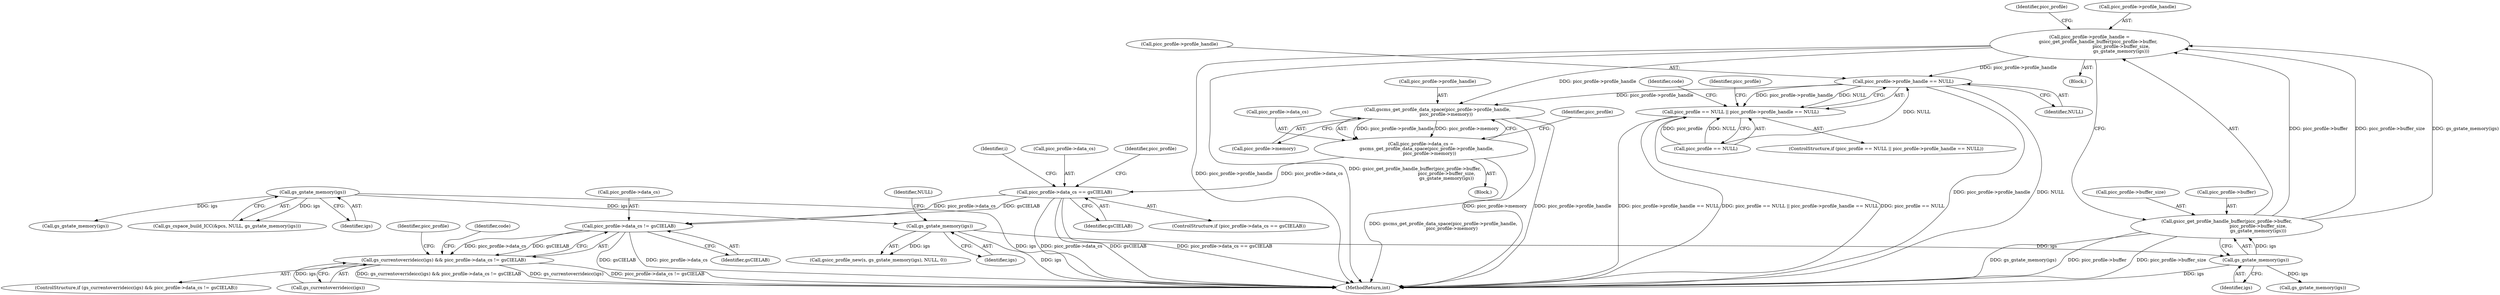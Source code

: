 digraph "0_ghostscript_67d760ab775dae4efe803b5944b0439aa3c0b04a@pointer" {
"1000273" [label="(Call,picc_profile->profile_handle =\n            gsicc_get_profile_handle_buffer(picc_profile->buffer,\n                                            picc_profile->buffer_size,\n                                            gs_gstate_memory(igs)))"];
"1000277" [label="(Call,gsicc_get_profile_handle_buffer(picc_profile->buffer,\n                                            picc_profile->buffer_size,\n                                            gs_gstate_memory(igs)))"];
"1000284" [label="(Call,gs_gstate_memory(igs))"];
"1000261" [label="(Call,gs_gstate_memory(igs))"];
"1000167" [label="(Call,gs_gstate_memory(igs))"];
"1000291" [label="(Call,picc_profile->profile_handle == NULL)"];
"1000287" [label="(Call,picc_profile == NULL || picc_profile->profile_handle == NULL)"];
"1000335" [label="(Call,gscms_get_profile_data_space(picc_profile->profile_handle,\n            picc_profile->memory))"];
"1000331" [label="(Call,picc_profile->data_cs =\n        gscms_get_profile_data_space(picc_profile->profile_handle,\n            picc_profile->memory))"];
"1000388" [label="(Call,picc_profile->data_cs == gsCIELAB)"];
"1000515" [label="(Call,picc_profile->data_cs != gsCIELAB)"];
"1000512" [label="(Call,gs_currentoverrideicc(igs) && picc_profile->data_cs != gsCIELAB)"];
"1000288" [label="(Call,picc_profile == NULL)"];
"1000336" [label="(Call,picc_profile->profile_handle)"];
"1000388" [label="(Call,picc_profile->data_cs == gsCIELAB)"];
"1000289" [label="(Identifier,picc_profile)"];
"1000523" [label="(Identifier,picc_profile)"];
"1000285" [label="(Identifier,igs)"];
"1000585" [label="(MethodReturn,int)"];
"1000291" [label="(Call,picc_profile->profile_handle == NULL)"];
"1000168" [label="(Identifier,igs)"];
"1000277" [label="(Call,gsicc_get_profile_handle_buffer(picc_profile->buffer,\n                                            picc_profile->buffer_size,\n                                            gs_gstate_memory(igs)))"];
"1000389" [label="(Call,picc_profile->data_cs)"];
"1000295" [label="(Identifier,NULL)"];
"1000286" [label="(ControlStructure,if (picc_profile == NULL || picc_profile->profile_handle == NULL))"];
"1000399" [label="(Identifier,picc_profile)"];
"1000513" [label="(Call,gs_currentoverrideicc(igs))"];
"1000335" [label="(Call,gscms_get_profile_data_space(picc_profile->profile_handle,\n            picc_profile->memory))"];
"1000261" [label="(Call,gs_gstate_memory(igs))"];
"1000292" [label="(Call,picc_profile->profile_handle)"];
"1000256" [label="(Block,)"];
"1000344" [label="(Identifier,picc_profile)"];
"1000311" [label="(Call,gs_gstate_memory(igs))"];
"1000392" [label="(Identifier,gsCIELAB)"];
"1000197" [label="(Call,gs_gstate_memory(igs))"];
"1000126" [label="(Block,)"];
"1000281" [label="(Call,picc_profile->buffer_size)"];
"1000259" [label="(Call,gsicc_profile_new(s, gs_gstate_memory(igs), NULL, 0))"];
"1000571" [label="(Identifier,code)"];
"1000515" [label="(Call,picc_profile->data_cs != gsCIELAB)"];
"1000273" [label="(Call,picc_profile->profile_handle =\n            gsicc_get_profile_handle_buffer(picc_profile->buffer,\n                                            picc_profile->buffer_size,\n                                            gs_gstate_memory(igs)))"];
"1000332" [label="(Call,picc_profile->data_cs)"];
"1000387" [label="(ControlStructure,if (picc_profile->data_cs == gsCIELAB))"];
"1000284" [label="(Call,gs_gstate_memory(igs))"];
"1000519" [label="(Identifier,gsCIELAB)"];
"1000516" [label="(Call,picc_profile->data_cs)"];
"1000331" [label="(Call,picc_profile->data_cs =\n        gscms_get_profile_data_space(picc_profile->profile_handle,\n            picc_profile->memory))"];
"1000298" [label="(Identifier,picc_profile)"];
"1000163" [label="(Call,gs_cspace_build_ICC(&pcs, NULL, gs_gstate_memory(igs)))"];
"1000287" [label="(Call,picc_profile == NULL || picc_profile->profile_handle == NULL)"];
"1000511" [label="(ControlStructure,if (gs_currentoverrideicc(igs) && picc_profile->data_cs != gsCIELAB))"];
"1000278" [label="(Call,picc_profile->buffer)"];
"1000307" [label="(Identifier,code)"];
"1000262" [label="(Identifier,igs)"];
"1000471" [label="(Identifier,i)"];
"1000167" [label="(Call,gs_gstate_memory(igs))"];
"1000339" [label="(Call,picc_profile->memory)"];
"1000512" [label="(Call,gs_currentoverrideicc(igs) && picc_profile->data_cs != gsCIELAB)"];
"1000274" [label="(Call,picc_profile->profile_handle)"];
"1000263" [label="(Identifier,NULL)"];
"1000273" -> "1000256"  [label="AST: "];
"1000273" -> "1000277"  [label="CFG: "];
"1000274" -> "1000273"  [label="AST: "];
"1000277" -> "1000273"  [label="AST: "];
"1000289" -> "1000273"  [label="CFG: "];
"1000273" -> "1000585"  [label="DDG: picc_profile->profile_handle"];
"1000273" -> "1000585"  [label="DDG: gsicc_get_profile_handle_buffer(picc_profile->buffer,\n                                            picc_profile->buffer_size,\n                                            gs_gstate_memory(igs))"];
"1000277" -> "1000273"  [label="DDG: picc_profile->buffer"];
"1000277" -> "1000273"  [label="DDG: picc_profile->buffer_size"];
"1000277" -> "1000273"  [label="DDG: gs_gstate_memory(igs)"];
"1000273" -> "1000291"  [label="DDG: picc_profile->profile_handle"];
"1000273" -> "1000335"  [label="DDG: picc_profile->profile_handle"];
"1000277" -> "1000284"  [label="CFG: "];
"1000278" -> "1000277"  [label="AST: "];
"1000281" -> "1000277"  [label="AST: "];
"1000284" -> "1000277"  [label="AST: "];
"1000277" -> "1000585"  [label="DDG: gs_gstate_memory(igs)"];
"1000277" -> "1000585"  [label="DDG: picc_profile->buffer"];
"1000277" -> "1000585"  [label="DDG: picc_profile->buffer_size"];
"1000284" -> "1000277"  [label="DDG: igs"];
"1000284" -> "1000285"  [label="CFG: "];
"1000285" -> "1000284"  [label="AST: "];
"1000284" -> "1000585"  [label="DDG: igs"];
"1000261" -> "1000284"  [label="DDG: igs"];
"1000284" -> "1000311"  [label="DDG: igs"];
"1000261" -> "1000259"  [label="AST: "];
"1000261" -> "1000262"  [label="CFG: "];
"1000262" -> "1000261"  [label="AST: "];
"1000263" -> "1000261"  [label="CFG: "];
"1000261" -> "1000585"  [label="DDG: igs"];
"1000261" -> "1000259"  [label="DDG: igs"];
"1000167" -> "1000261"  [label="DDG: igs"];
"1000167" -> "1000163"  [label="AST: "];
"1000167" -> "1000168"  [label="CFG: "];
"1000168" -> "1000167"  [label="AST: "];
"1000163" -> "1000167"  [label="CFG: "];
"1000167" -> "1000585"  [label="DDG: igs"];
"1000167" -> "1000163"  [label="DDG: igs"];
"1000167" -> "1000197"  [label="DDG: igs"];
"1000291" -> "1000287"  [label="AST: "];
"1000291" -> "1000295"  [label="CFG: "];
"1000292" -> "1000291"  [label="AST: "];
"1000295" -> "1000291"  [label="AST: "];
"1000287" -> "1000291"  [label="CFG: "];
"1000291" -> "1000585"  [label="DDG: picc_profile->profile_handle"];
"1000291" -> "1000585"  [label="DDG: NULL"];
"1000291" -> "1000287"  [label="DDG: picc_profile->profile_handle"];
"1000291" -> "1000287"  [label="DDG: NULL"];
"1000288" -> "1000291"  [label="DDG: NULL"];
"1000291" -> "1000335"  [label="DDG: picc_profile->profile_handle"];
"1000287" -> "1000286"  [label="AST: "];
"1000287" -> "1000288"  [label="CFG: "];
"1000288" -> "1000287"  [label="AST: "];
"1000298" -> "1000287"  [label="CFG: "];
"1000307" -> "1000287"  [label="CFG: "];
"1000287" -> "1000585"  [label="DDG: picc_profile->profile_handle == NULL"];
"1000287" -> "1000585"  [label="DDG: picc_profile == NULL || picc_profile->profile_handle == NULL"];
"1000287" -> "1000585"  [label="DDG: picc_profile == NULL"];
"1000288" -> "1000287"  [label="DDG: picc_profile"];
"1000288" -> "1000287"  [label="DDG: NULL"];
"1000335" -> "1000331"  [label="AST: "];
"1000335" -> "1000339"  [label="CFG: "];
"1000336" -> "1000335"  [label="AST: "];
"1000339" -> "1000335"  [label="AST: "];
"1000331" -> "1000335"  [label="CFG: "];
"1000335" -> "1000585"  [label="DDG: picc_profile->memory"];
"1000335" -> "1000585"  [label="DDG: picc_profile->profile_handle"];
"1000335" -> "1000331"  [label="DDG: picc_profile->profile_handle"];
"1000335" -> "1000331"  [label="DDG: picc_profile->memory"];
"1000331" -> "1000126"  [label="AST: "];
"1000332" -> "1000331"  [label="AST: "];
"1000344" -> "1000331"  [label="CFG: "];
"1000331" -> "1000585"  [label="DDG: gscms_get_profile_data_space(picc_profile->profile_handle,\n            picc_profile->memory)"];
"1000331" -> "1000388"  [label="DDG: picc_profile->data_cs"];
"1000388" -> "1000387"  [label="AST: "];
"1000388" -> "1000392"  [label="CFG: "];
"1000389" -> "1000388"  [label="AST: "];
"1000392" -> "1000388"  [label="AST: "];
"1000399" -> "1000388"  [label="CFG: "];
"1000471" -> "1000388"  [label="CFG: "];
"1000388" -> "1000585"  [label="DDG: picc_profile->data_cs"];
"1000388" -> "1000585"  [label="DDG: gsCIELAB"];
"1000388" -> "1000585"  [label="DDG: picc_profile->data_cs == gsCIELAB"];
"1000388" -> "1000515"  [label="DDG: picc_profile->data_cs"];
"1000388" -> "1000515"  [label="DDG: gsCIELAB"];
"1000515" -> "1000512"  [label="AST: "];
"1000515" -> "1000519"  [label="CFG: "];
"1000516" -> "1000515"  [label="AST: "];
"1000519" -> "1000515"  [label="AST: "];
"1000512" -> "1000515"  [label="CFG: "];
"1000515" -> "1000585"  [label="DDG: gsCIELAB"];
"1000515" -> "1000585"  [label="DDG: picc_profile->data_cs"];
"1000515" -> "1000512"  [label="DDG: picc_profile->data_cs"];
"1000515" -> "1000512"  [label="DDG: gsCIELAB"];
"1000512" -> "1000511"  [label="AST: "];
"1000512" -> "1000513"  [label="CFG: "];
"1000513" -> "1000512"  [label="AST: "];
"1000523" -> "1000512"  [label="CFG: "];
"1000571" -> "1000512"  [label="CFG: "];
"1000512" -> "1000585"  [label="DDG: gs_currentoverrideicc(igs)"];
"1000512" -> "1000585"  [label="DDG: picc_profile->data_cs != gsCIELAB"];
"1000512" -> "1000585"  [label="DDG: gs_currentoverrideicc(igs) && picc_profile->data_cs != gsCIELAB"];
"1000513" -> "1000512"  [label="DDG: igs"];
}
